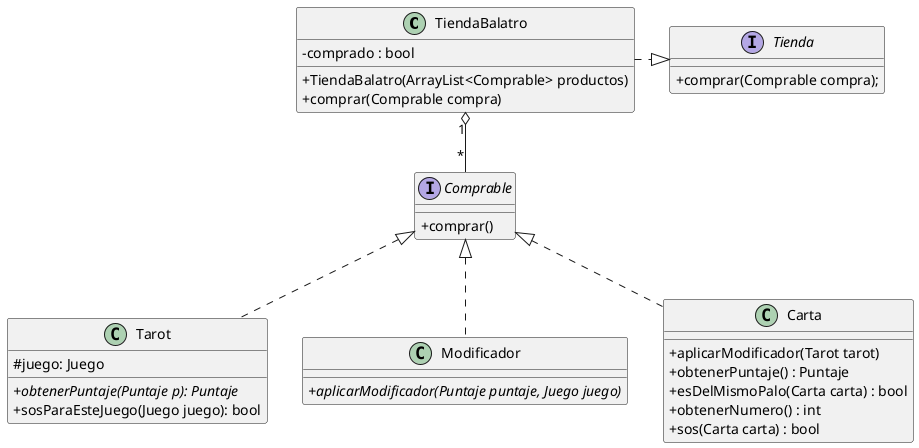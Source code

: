 @startuml TiendaYComprable
skinparam classAttributeIconSize 0

class TiendaBalatro{
- comprado : bool
+TiendaBalatro(ArrayList<Comprable> productos)
+comprar(Comprable compra)
}

interface Tienda {
+comprar(Comprable compra);
}

interface Comprable {
+comprar()
}

class Tarot {
#juego: Juego
+{abstract}obtenerPuntaje(Puntaje p): Puntaje
+sosParaEsteJuego(Juego juego): bool
}

class Modificador {
+{abstract} aplicarModificador(Puntaje puntaje, Juego juego)
}

class Carta {
+aplicarModificador(Tarot tarot)
+obtenerPuntaje() : Puntaje
+esDelMismoPalo(Carta carta) : bool
+obtenerNumero() : int
+sos(Carta carta) : bool
}

Carta .up.|> Comprable
Modificador .up.|> Comprable
Tarot .up.|> Comprable
TiendaBalatro "1" o-- "*" Comprable
TiendaBalatro .right.|> Tienda


@enduml